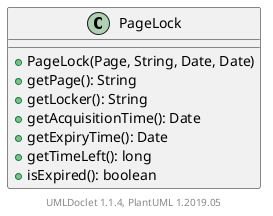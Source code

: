 @startuml

    class PageLock [[PageLock.html]] {
        +PageLock(Page, String, Date, Date)
        +getPage(): String
        +getLocker(): String
        +getAcquisitionTime(): Date
        +getExpiryTime(): Date
        +getTimeLeft(): long
        +isExpired(): boolean
    }


    center footer UMLDoclet 1.1.4, PlantUML 1.2019.05
@enduml
